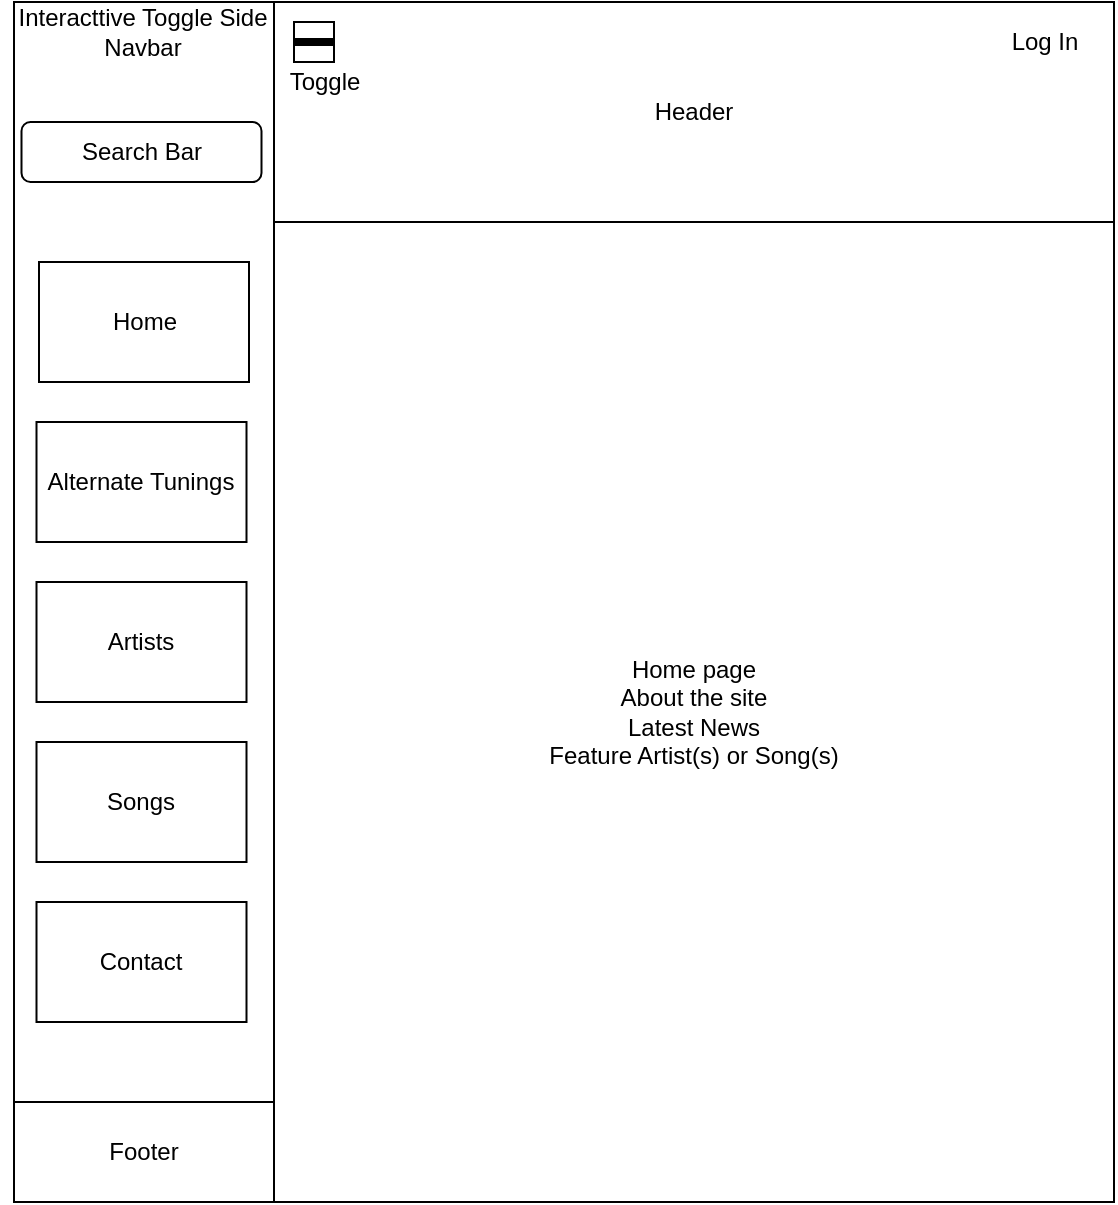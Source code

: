 <mxfile>
    <diagram id="V9EPk-yqcem9LwYm7uPE" name="Page-1">
        <mxGraphModel dx="1502" dy="997" grid="1" gridSize="10" guides="1" tooltips="1" connect="1" arrows="1" fold="1" page="1" pageScale="1" pageWidth="850" pageHeight="1100" math="0" shadow="0">
            <root>
                <mxCell id="0"/>
                <mxCell id="1" parent="0"/>
                <mxCell id="2" value="" style="rounded=0;whiteSpace=wrap;html=1;" vertex="1" parent="1">
                    <mxGeometry x="150" y="250" width="550" height="600" as="geometry"/>
                </mxCell>
                <mxCell id="7" value="" style="edgeStyle=none;html=1;" edge="1" parent="1" source="4">
                    <mxGeometry relative="1" as="geometry">
                        <mxPoint x="365" y="615" as="targetPoint"/>
                    </mxGeometry>
                </mxCell>
                <mxCell id="4" value="" style="rounded=0;whiteSpace=wrap;html=1;" vertex="1" parent="1">
                    <mxGeometry x="150" y="250" width="130" height="600" as="geometry"/>
                </mxCell>
                <mxCell id="5" value="Home page &lt;br&gt;About the site&lt;br&gt;Latest News&lt;br&gt;Feature Artist(s) or Song(s)" style="rounded=0;whiteSpace=wrap;html=1;" vertex="1" parent="1">
                    <mxGeometry x="280" y="360" width="420" height="490" as="geometry"/>
                </mxCell>
                <mxCell id="8" value="Home" style="rounded=0;whiteSpace=wrap;html=1;" vertex="1" parent="1">
                    <mxGeometry x="162.5" y="380" width="105" height="60" as="geometry"/>
                </mxCell>
                <mxCell id="9" value="Alternate Tunings" style="rounded=0;whiteSpace=wrap;html=1;" vertex="1" parent="1">
                    <mxGeometry x="161.25" y="460" width="105" height="60" as="geometry"/>
                </mxCell>
                <mxCell id="10" value="Artists" style="rounded=0;whiteSpace=wrap;html=1;" vertex="1" parent="1">
                    <mxGeometry x="161.25" y="540" width="105" height="60" as="geometry"/>
                </mxCell>
                <mxCell id="11" value="Songs" style="rounded=0;whiteSpace=wrap;html=1;" vertex="1" parent="1">
                    <mxGeometry x="161.25" y="620" width="105" height="60" as="geometry"/>
                </mxCell>
                <mxCell id="12" value="Header" style="rounded=0;whiteSpace=wrap;html=1;" vertex="1" parent="1">
                    <mxGeometry x="280" y="250" width="420" height="110" as="geometry"/>
                </mxCell>
                <mxCell id="13" value="Footer" style="rounded=0;whiteSpace=wrap;html=1;" vertex="1" parent="1">
                    <mxGeometry x="150" y="800" width="130" height="50" as="geometry"/>
                </mxCell>
                <mxCell id="14" value="Contact" style="rounded=0;whiteSpace=wrap;html=1;" vertex="1" parent="1">
                    <mxGeometry x="161.25" y="700" width="105" height="60" as="geometry"/>
                </mxCell>
                <mxCell id="15" value="Interacttive Toggle Side&lt;br&gt;Navbar" style="text;html=1;align=center;verticalAlign=middle;resizable=0;points=[];autosize=1;strokeColor=none;fillColor=none;" vertex="1" parent="1">
                    <mxGeometry x="143.75" y="250" width="140" height="30" as="geometry"/>
                </mxCell>
                <mxCell id="17" value="" style="rounded=0;whiteSpace=wrap;html=1;" vertex="1" parent="1">
                    <mxGeometry x="290" y="260" width="20" height="20" as="geometry"/>
                </mxCell>
                <mxCell id="21" value="" style="line;strokeWidth=4;html=1;perimeter=backbonePerimeter;points=[];outlineConnect=0;" vertex="1" parent="1">
                    <mxGeometry x="290" y="265" width="20" height="10" as="geometry"/>
                </mxCell>
                <mxCell id="22" value="Toggle" style="text;html=1;align=center;verticalAlign=middle;resizable=0;points=[];autosize=1;strokeColor=none;fillColor=none;" vertex="1" parent="1">
                    <mxGeometry x="280" y="280" width="50" height="20" as="geometry"/>
                </mxCell>
                <mxCell id="23" value="Log In" style="text;html=1;align=center;verticalAlign=middle;resizable=0;points=[];autosize=1;strokeColor=none;fillColor=none;" vertex="1" parent="1">
                    <mxGeometry x="640" y="260" width="50" height="20" as="geometry"/>
                </mxCell>
                <mxCell id="25" value="Search Bar" style="rounded=1;whiteSpace=wrap;html=1;" vertex="1" parent="1">
                    <mxGeometry x="153.75" y="310" width="120" height="30" as="geometry"/>
                </mxCell>
            </root>
        </mxGraphModel>
    </diagram>
</mxfile>